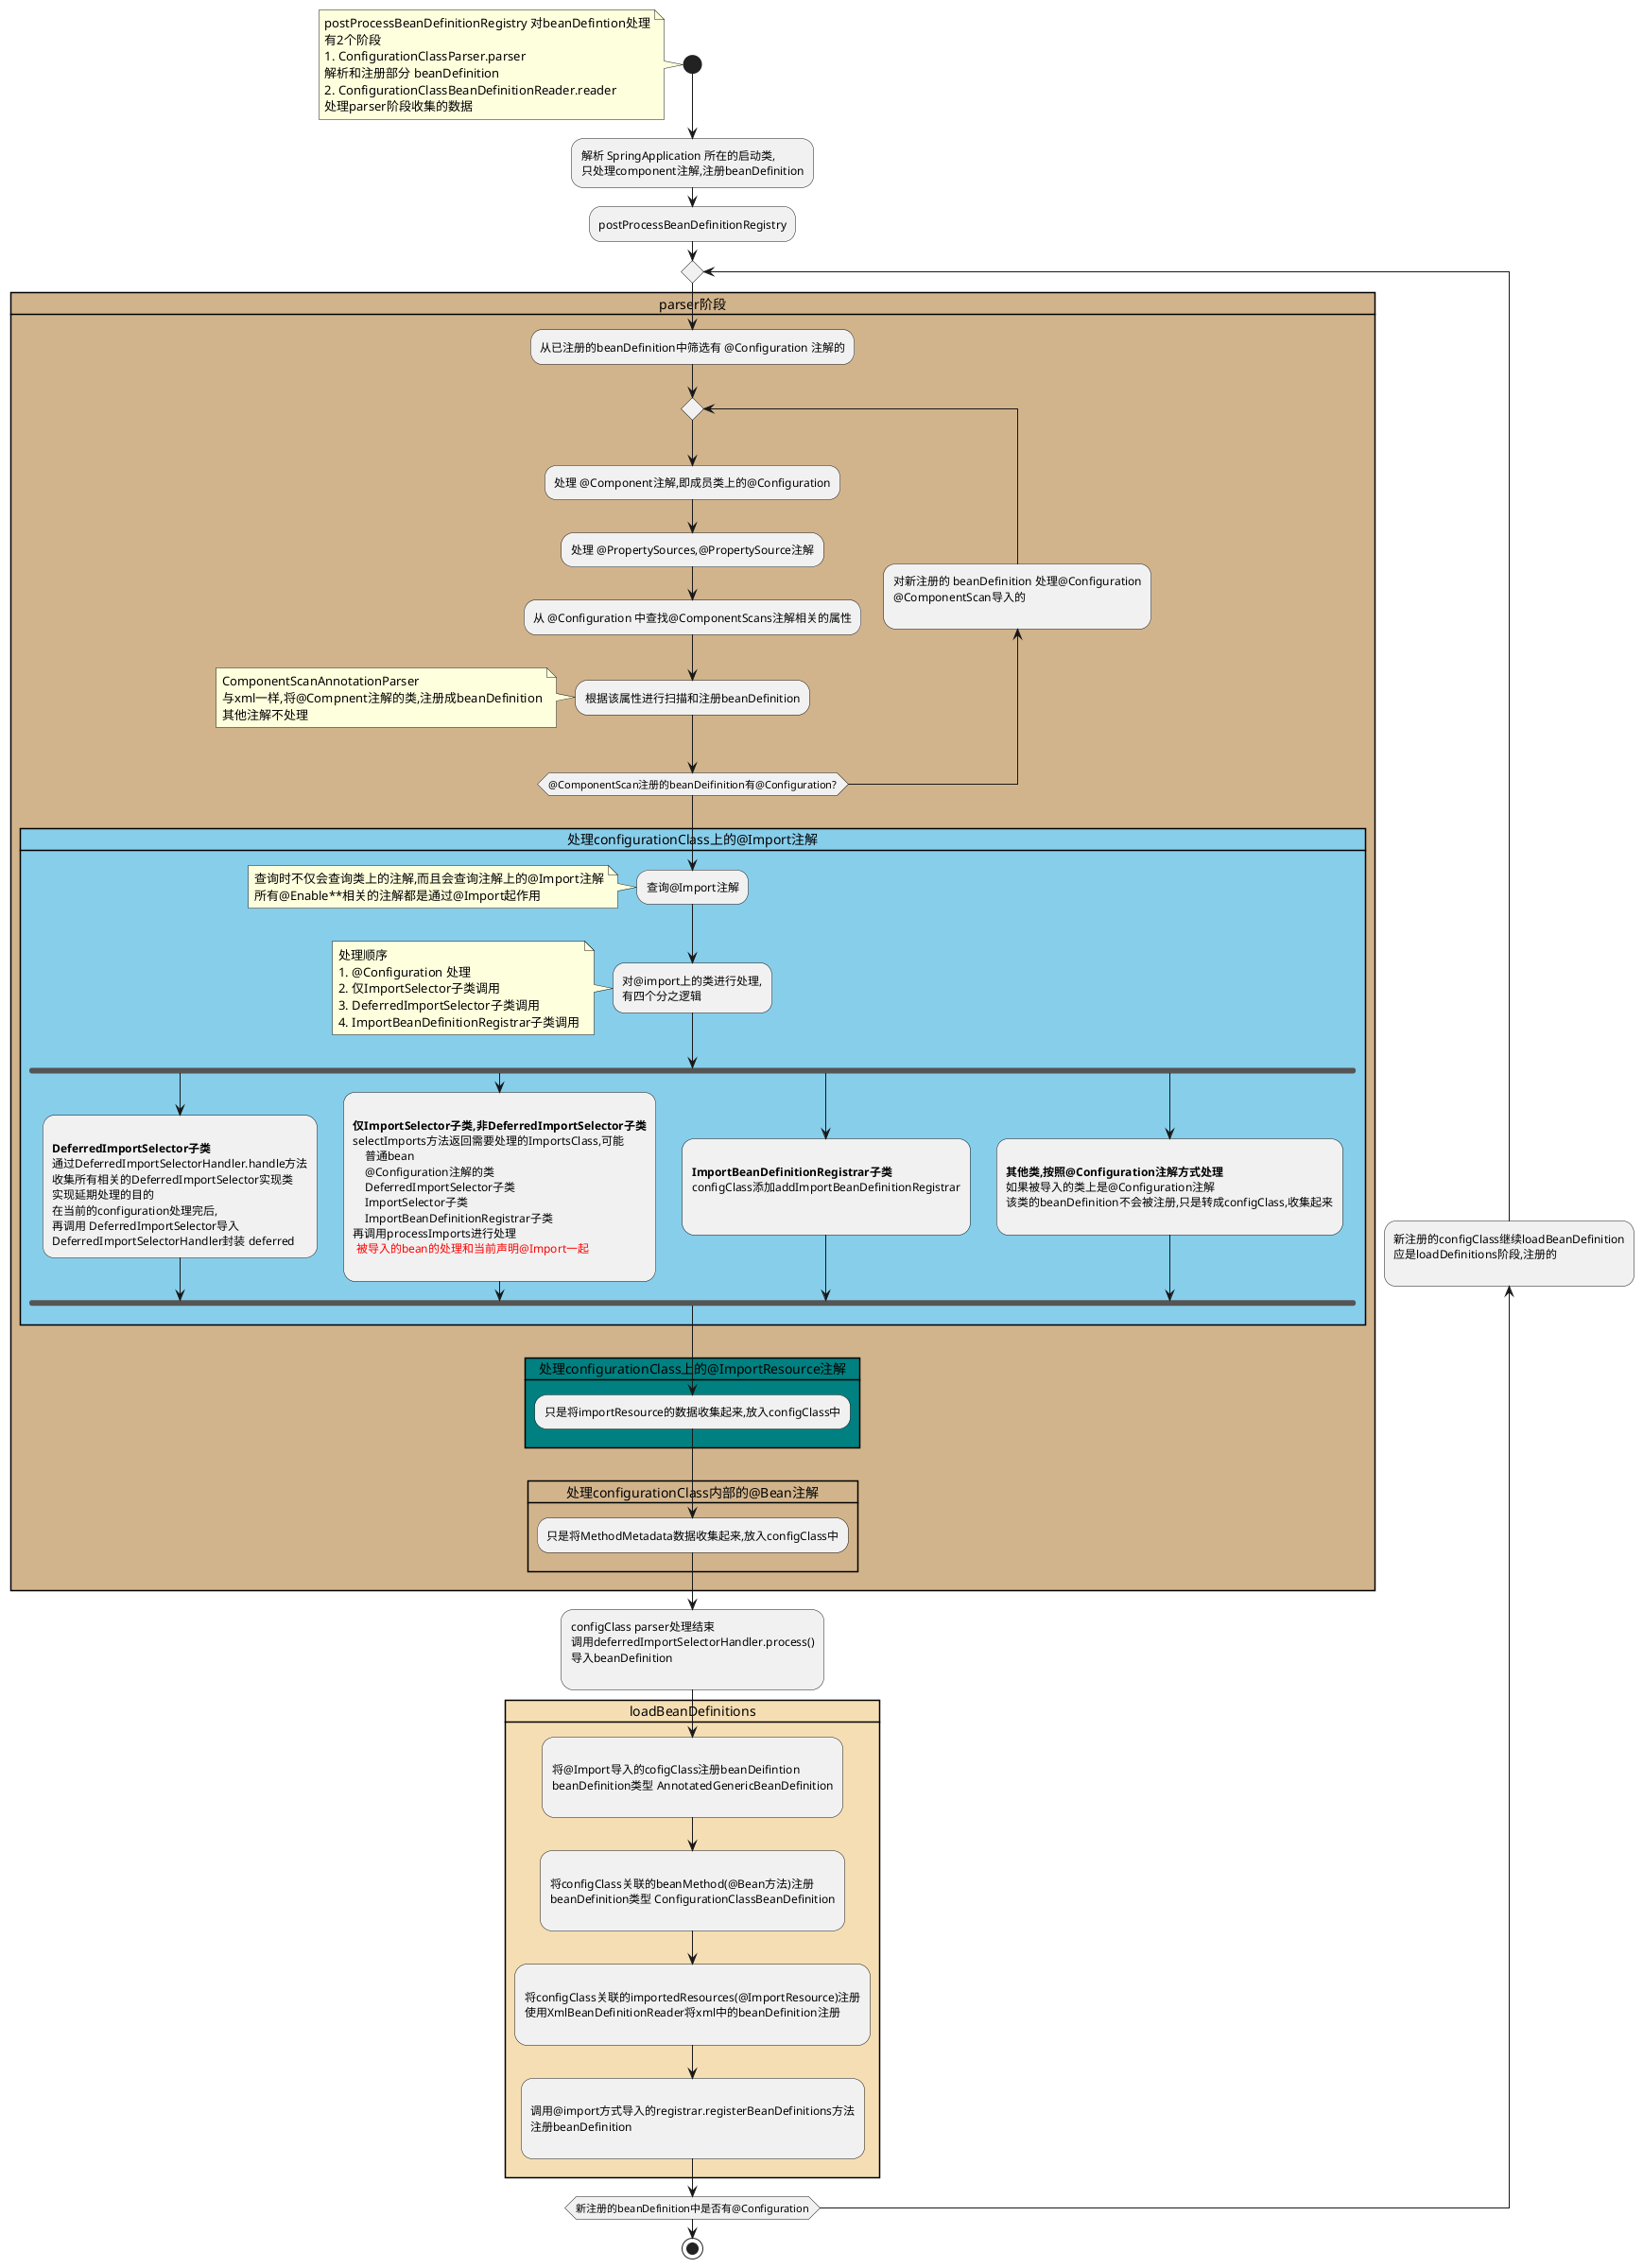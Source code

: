 @startuml
'https://plantuml.com/activity-diagram-beta

start

    note
    postProcessBeanDefinitionRegistry 对beanDefintion处理
    有2个阶段
    # ConfigurationClassParser.parser
    解析和注册部分 beanDefinition
    # ConfigurationClassBeanDefinitionReader.reader
    处理parser阶段收集的数据
    end note

    :解析 SpringApplication 所在的启动类,
    只处理component注解,注册beanDefinition;
    :postProcessBeanDefinitionRegistry;

    repeat

    card parser阶段 #tan{
        :从已注册的beanDefinition中筛选有 @Configuration 注解的;
        repeat
            :处理 @Component注解,即成员类上的@Configuration;
            :处理 @PropertySources,@PropertySource注解;
            :从 @Configuration 中查找@ComponentScans注解相关的属性;
            :根据该属性进行扫描和注册beanDefinition;
            note
            ComponentScanAnnotationParser
            与xml一样,将@Compnent注解的类,注册成beanDefinition
            其他注解不处理
            end note
            backward:对新注册的 beanDefinition 处理@Configuration
            @ComponentScan导入的
            ;
        repeat while (@ComponentScan注册的beanDeifinition有@Configuration?)

        card  处理configurationClass上的@Import注解 #skyblue{
            :查询@Import注解;
            note
            查询时不仅会查询类上的注解,而且会查询注解上的@Import注解
            所有@Enable**相关的注解都是通过@Import起作用
            end note

            :对@import上的类进行处理,
            有四个分之逻辑;
            note
                处理顺序
                # @Configuration 处理
                # 仅ImportSelector子类调用
                # DeferredImportSelector子类调用
                # ImportBeanDefinitionRegistrar子类调用
            end note
            fork
                :
                **DeferredImportSelector子类**
                通过DeferredImportSelectorHandler.handle方法
                收集所有相关的DeferredImportSelector实现类
                实现延期处理的目的
                在当前的configuration处理完后,
                再调用 DeferredImportSelector导入
                DeferredImportSelectorHandler封装 deferred;
            fork again
                :
                **仅ImportSelector子类,非DeferredImportSelector子类**
                selectImports方法返回需要处理的ImportsClass,可能
                    普通bean
                    @Configuration注解的类
                    DeferredImportSelector子类
                    ImportSelector子类
                    ImportBeanDefinitionRegistrar子类
                再调用processImports进行处理
                <color:red> 被导入的bean的处理和当前声明@Import一起
                ;
            fork again
                :
                **ImportBeanDefinitionRegistrar子类**
                configClass添加addImportBeanDefinitionRegistrar

                ;
            fork again
                :
                **其他类,按照@Configuration注解方式处理**
                如果被导入的类上是@Configuration注解
                该类的beanDefinition不会被注册,只是转成configClass,收集起来
                ;

            end fork
        }


        card 处理configurationClass上的@ImportResource注解 #Teal{
            :只是将importResource的数据收集起来,放入configClass中;
        }
        card 处理configurationClass内部的@Bean注解{
            :只是将MethodMetadata数据收集起来,放入configClass中;

        }
    }

    :configClass parser处理结束
    调用deferredImportSelectorHandler.process()
    导入beanDefinition
    ;

    card loadBeanDefinitions #Wheat{

        :
        将@Import导入的cofigClass注册beanDeifintion
        beanDefinition类型 AnnotatedGenericBeanDefinition
        ;

        :
        将configClass关联的beanMethod(@Bean方法)注册
        beanDefinition类型 ConfigurationClassBeanDefinition
        ;

        :
        将configClass关联的importedResources(@ImportResource)注册
        使用XmlBeanDefinitionReader将xml中的beanDefinition注册
        ;

        :
        调用@import方式导入的registrar.registerBeanDefinitions方法
        注册beanDefinition
        ;

    }

    backward:新注册的configClass继续loadBeanDefinition
    应是loadDefinitions阶段,注册的
     ;
    repeat while(新注册的beanDefinition中是否有@Configuration)




stop

@enduml
